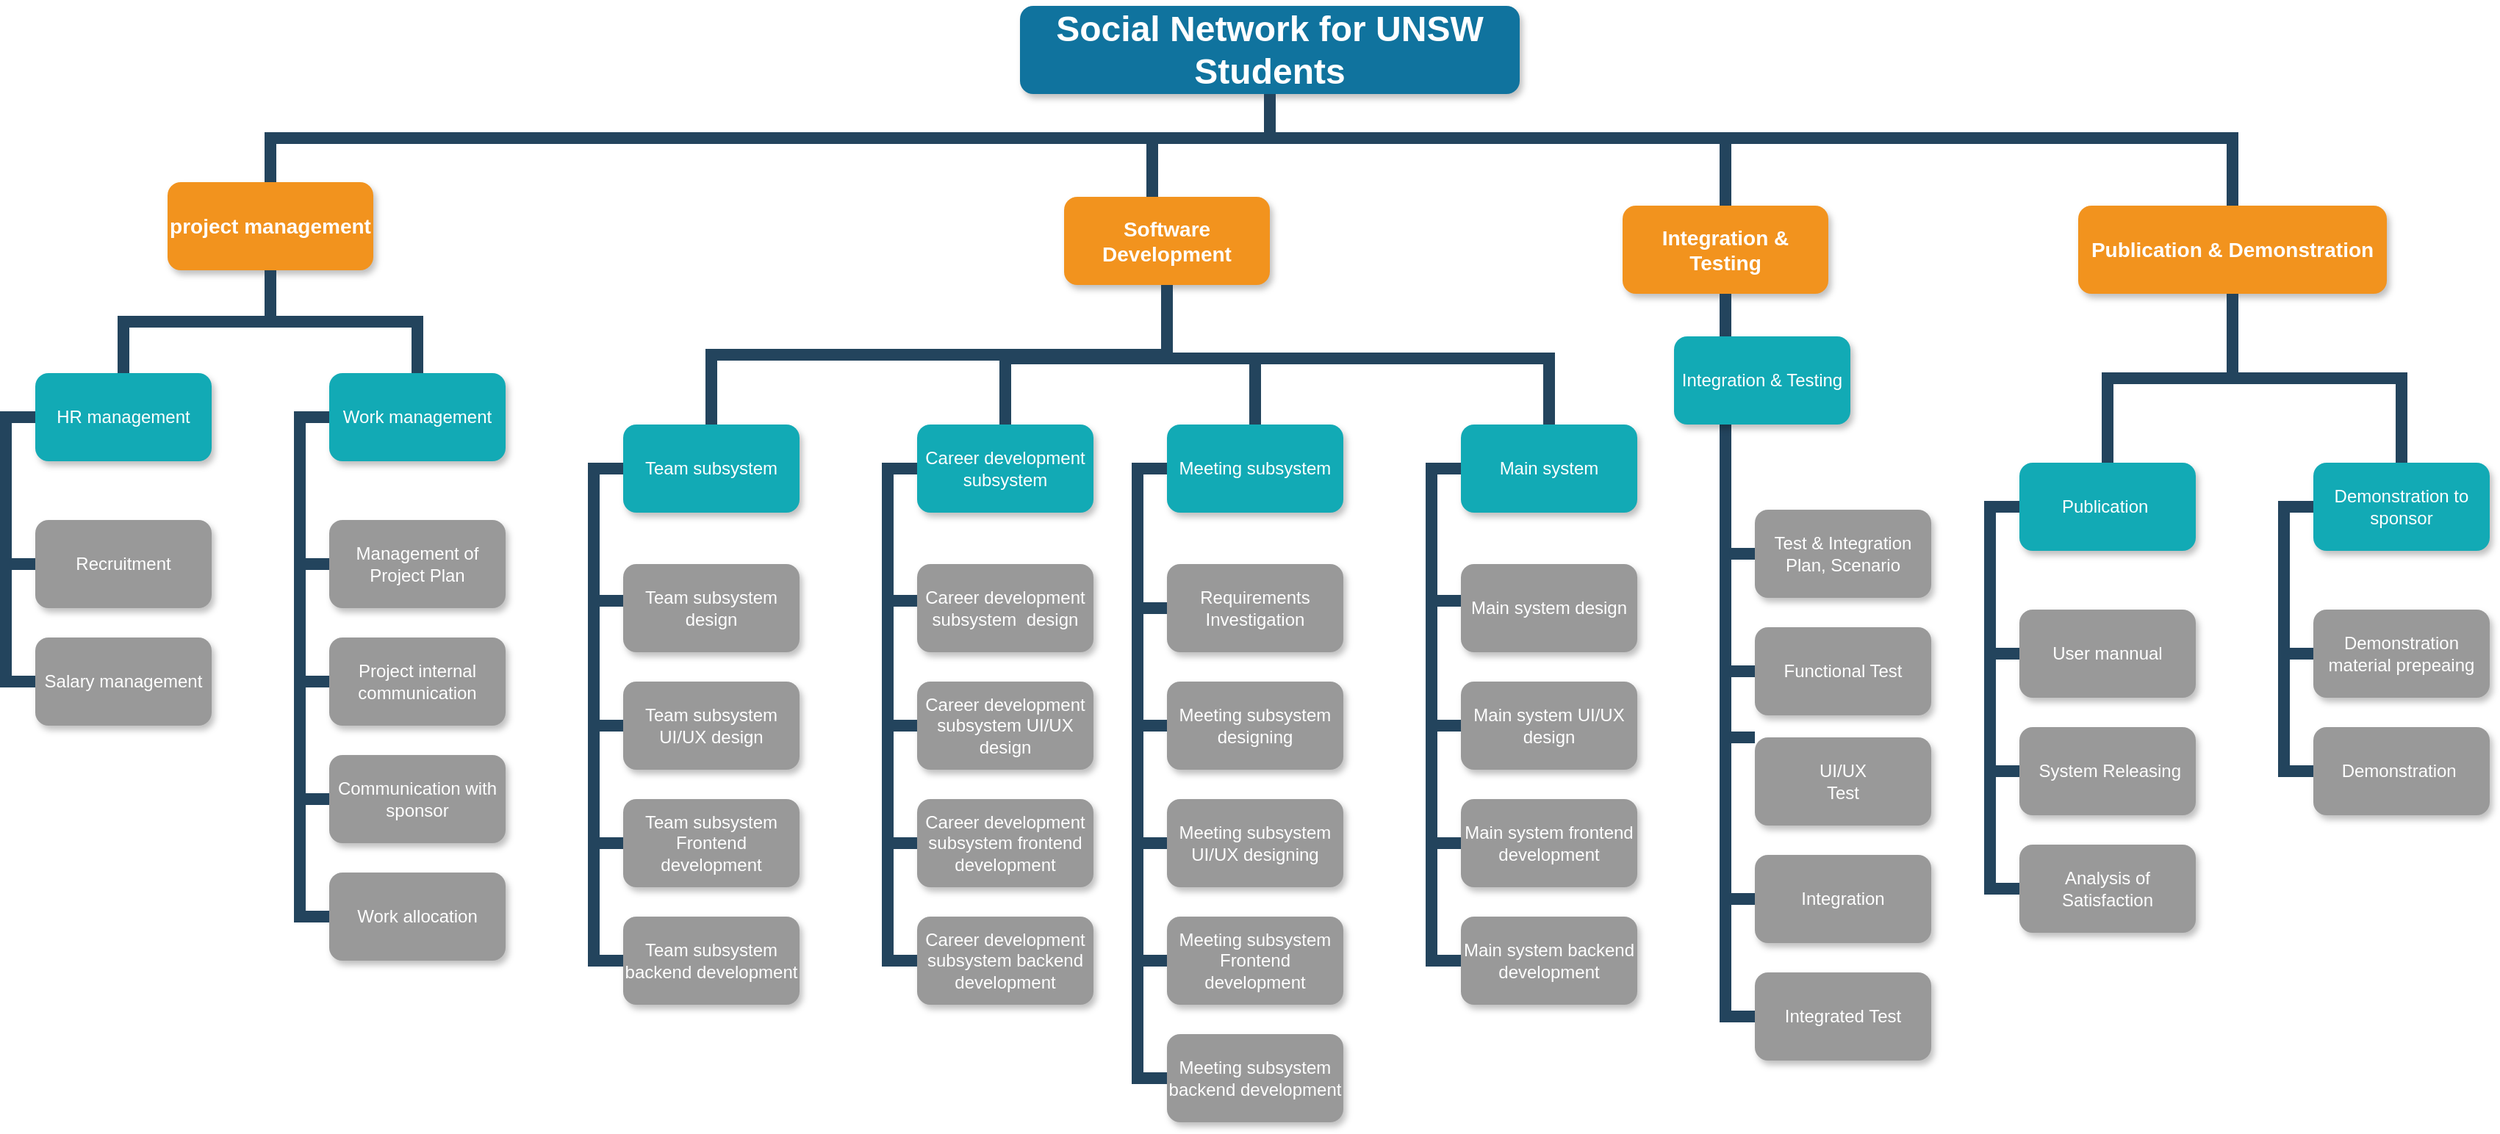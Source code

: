 <mxfile version="20.0.1" type="github">
  <diagram name="Page-1" id="64c3da0e-402f-94eb-ee01-a36477274f13">
    <mxGraphModel dx="1038" dy="547" grid="0" gridSize="10" guides="1" tooltips="1" connect="1" arrows="1" fold="1" page="0" pageScale="1" pageWidth="1169" pageHeight="826" background="none" math="0" shadow="0">
      <root>
        <mxCell id="0" />
        <mxCell id="1" parent="0" />
        <mxCell id="2" value="Social Network for UNSW Students" style="whiteSpace=wrap;rounded=1;shadow=1;fillColor=#10739E;strokeColor=none;fontColor=#FFFFFF;fontStyle=1;fontSize=24" parent="1" vertex="1">
          <mxGeometry x="740" y="50" width="340" height="60" as="geometry" />
        </mxCell>
        <mxCell id="3" value="project management" style="whiteSpace=wrap;rounded=1;fillColor=#F2931E;strokeColor=none;shadow=1;fontColor=#FFFFFF;fontStyle=1;fontSize=14" parent="1" vertex="1">
          <mxGeometry x="160" y="170.0" width="140" height="60" as="geometry" />
        </mxCell>
        <mxCell id="4" value="Software Development" style="whiteSpace=wrap;rounded=1;fillColor=#F2931E;strokeColor=none;shadow=1;fontColor=#FFFFFF;fontStyle=1;fontSize=14" parent="1" vertex="1">
          <mxGeometry x="770" y="180.0" width="140" height="60" as="geometry" />
        </mxCell>
        <mxCell id="5" value="Publication &amp; Demonstration" style="whiteSpace=wrap;rounded=1;fillColor=#F2931E;strokeColor=none;shadow=1;fontColor=#FFFFFF;fontStyle=1;fontSize=14" parent="1" vertex="1">
          <mxGeometry x="1460" y="186" width="210" height="60" as="geometry" />
        </mxCell>
        <mxCell id="8" value="Integration &amp; Testing" style="whiteSpace=wrap;rounded=1;fillColor=#F2931E;strokeColor=none;shadow=1;fontColor=#FFFFFF;fontStyle=1;fontSize=14" parent="1" vertex="1">
          <mxGeometry x="1150" y="186.0" width="140" height="60" as="geometry" />
        </mxCell>
        <mxCell id="10" value="HR management" style="whiteSpace=wrap;rounded=1;fillColor=#12AAB5;strokeColor=none;shadow=1;fontColor=#FFFFFF;" parent="1" vertex="1">
          <mxGeometry x="70" y="300.0" width="120" height="60" as="geometry" />
        </mxCell>
        <mxCell id="12" value="Work management" style="whiteSpace=wrap;rounded=1;fillColor=#12AAB5;strokeColor=none;shadow=1;fontColor=#FFFFFF;" parent="1" vertex="1">
          <mxGeometry x="270" y="300.0" width="120" height="60" as="geometry" />
        </mxCell>
        <mxCell id="23" value="Recruitment" style="whiteSpace=wrap;rounded=1;fillColor=#999999;strokeColor=none;shadow=1;fontColor=#FFFFFF;fontStyle=0" parent="1" vertex="1">
          <mxGeometry x="70.0" y="400.0" width="120" height="60" as="geometry" />
        </mxCell>
        <mxCell id="24" value="Salary management" style="whiteSpace=wrap;rounded=1;fillColor=#999999;strokeColor=none;shadow=1;fontColor=#FFFFFF;fontStyle=0" parent="1" vertex="1">
          <mxGeometry x="70.0" y="480.0" width="120" height="60" as="geometry" />
        </mxCell>
        <mxCell id="38" value="Management of&#xa;Project Plan" style="whiteSpace=wrap;rounded=1;fillColor=#999999;strokeColor=none;shadow=1;fontColor=#FFFFFF;fontStyle=0" parent="1" vertex="1">
          <mxGeometry x="270.0" y="400.0" width="120" height="60" as="geometry" />
        </mxCell>
        <mxCell id="39" value="Project internal&#xa;communication" style="whiteSpace=wrap;rounded=1;fillColor=#999999;strokeColor=none;shadow=1;fontColor=#FFFFFF;fontStyle=0" parent="1" vertex="1">
          <mxGeometry x="270.0" y="480.0" width="120" height="60" as="geometry" />
        </mxCell>
        <mxCell id="40" value="Communication with sponsor" style="whiteSpace=wrap;rounded=1;fillColor=#999999;strokeColor=none;shadow=1;fontColor=#FFFFFF;fontStyle=0" parent="1" vertex="1">
          <mxGeometry x="270.0" y="560.0" width="120" height="60" as="geometry" />
        </mxCell>
        <mxCell id="41" value="Work allocation" style="whiteSpace=wrap;rounded=1;fillColor=#999999;strokeColor=none;shadow=1;fontColor=#FFFFFF;fontStyle=0" parent="1" vertex="1">
          <mxGeometry x="270.0" y="640.0" width="120" height="60" as="geometry" />
        </mxCell>
        <mxCell id="43" value="Team subsystem" style="whiteSpace=wrap;rounded=1;fillColor=#12AAB5;strokeColor=none;shadow=1;fontColor=#FFFFFF;" parent="1" vertex="1">
          <mxGeometry x="470.0" y="335.0" width="120" height="60" as="geometry" />
        </mxCell>
        <mxCell id="44" value="Career development subsystem" style="whiteSpace=wrap;rounded=1;fillColor=#12AAB5;strokeColor=none;shadow=1;fontColor=#FFFFFF;" parent="1" vertex="1">
          <mxGeometry x="670.0" y="335.0" width="120" height="60" as="geometry" />
        </mxCell>
        <mxCell id="46" value="Team subsystem design" style="whiteSpace=wrap;rounded=1;fillColor=#999999;strokeColor=none;shadow=1;fontColor=#FFFFFF;fontStyle=0" parent="1" vertex="1">
          <mxGeometry x="470.0" y="430.0" width="120" height="60" as="geometry" />
        </mxCell>
        <mxCell id="47" value="Team subsystem UI/UX design" style="whiteSpace=wrap;rounded=1;fillColor=#999999;strokeColor=none;shadow=1;fontColor=#FFFFFF;fontStyle=0" parent="1" vertex="1">
          <mxGeometry x="470.0" y="510.0" width="120" height="60" as="geometry" />
        </mxCell>
        <mxCell id="48" value="Team subsystem Frontend development" style="whiteSpace=wrap;rounded=1;fillColor=#999999;strokeColor=none;shadow=1;fontColor=#FFFFFF;fontStyle=0" parent="1" vertex="1">
          <mxGeometry x="470" y="590.0" width="120" height="60" as="geometry" />
        </mxCell>
        <mxCell id="49" value="Team subsystem backend development" style="whiteSpace=wrap;rounded=1;fillColor=#999999;strokeColor=none;shadow=1;fontColor=#FFFFFF;fontStyle=0" parent="1" vertex="1">
          <mxGeometry x="470.0" y="670.0" width="120" height="60" as="geometry" />
        </mxCell>
        <mxCell id="51" value="Career development subsystem  design" style="whiteSpace=wrap;rounded=1;fillColor=#999999;strokeColor=none;shadow=1;fontColor=#FFFFFF;fontStyle=0" parent="1" vertex="1">
          <mxGeometry x="670.0" y="430.0" width="120" height="60" as="geometry" />
        </mxCell>
        <mxCell id="52" value="Career development subsystem UI/UX design" style="whiteSpace=wrap;rounded=1;fillColor=#999999;strokeColor=none;shadow=1;fontColor=#FFFFFF;fontStyle=0" parent="1" vertex="1">
          <mxGeometry x="670.0" y="510.0" width="120" height="60" as="geometry" />
        </mxCell>
        <mxCell id="53" value="Career development subsystem frontend development" style="whiteSpace=wrap;rounded=1;fillColor=#999999;strokeColor=none;shadow=1;fontColor=#FFFFFF;fontStyle=0" parent="1" vertex="1">
          <mxGeometry x="670.0" y="590.0" width="120" height="60" as="geometry" />
        </mxCell>
        <mxCell id="54" value="Career development subsystem backend development" style="whiteSpace=wrap;rounded=1;fillColor=#999999;strokeColor=none;shadow=1;fontColor=#FFFFFF;fontStyle=0" parent="1" vertex="1">
          <mxGeometry x="670.0" y="670.0" width="120" height="60" as="geometry" />
        </mxCell>
        <mxCell id="103" value="" style="edgeStyle=elbowEdgeStyle;elbow=vertical;rounded=0;fontColor=#000000;endArrow=none;endFill=0;strokeWidth=8;strokeColor=#23445D;" parent="1" source="3" target="10" edge="1">
          <mxGeometry width="100" height="100" relative="1" as="geometry">
            <mxPoint x="20" y="290" as="sourcePoint" />
            <mxPoint x="120" y="190" as="targetPoint" />
          </mxGeometry>
        </mxCell>
        <mxCell id="104" value="" style="edgeStyle=elbowEdgeStyle;elbow=vertical;rounded=0;fontColor=#000000;endArrow=none;endFill=0;strokeWidth=8;strokeColor=#23445D;" parent="1" source="3" target="12" edge="1">
          <mxGeometry width="100" height="100" relative="1" as="geometry">
            <mxPoint x="360" y="290" as="sourcePoint" />
            <mxPoint x="460" y="190" as="targetPoint" />
          </mxGeometry>
        </mxCell>
        <mxCell id="105" value="" style="edgeStyle=elbowEdgeStyle;elbow=horizontal;rounded=0;fontColor=#000000;endArrow=none;endFill=0;strokeWidth=8;strokeColor=#23445D;" parent="1" source="10" target="23" edge="1">
          <mxGeometry width="100" height="100" relative="1" as="geometry">
            <mxPoint x="10" y="480" as="sourcePoint" />
            <mxPoint x="110" y="380" as="targetPoint" />
            <Array as="points">
              <mxPoint x="50" y="380" />
            </Array>
          </mxGeometry>
        </mxCell>
        <mxCell id="106" value="" style="edgeStyle=elbowEdgeStyle;elbow=horizontal;rounded=0;fontColor=#000000;endArrow=none;endFill=0;strokeWidth=8;strokeColor=#23445D;" parent="1" source="10" target="24" edge="1">
          <mxGeometry width="100" height="100" relative="1" as="geometry">
            <mxPoint x="80" y="340" as="sourcePoint" />
            <mxPoint x="80" y="440" as="targetPoint" />
            <Array as="points">
              <mxPoint x="50" y="400" />
            </Array>
          </mxGeometry>
        </mxCell>
        <mxCell id="111" value="" style="edgeStyle=elbowEdgeStyle;elbow=horizontal;rounded=0;fontColor=#000000;endArrow=none;endFill=0;strokeWidth=8;strokeColor=#23445D;" parent="1" target="38" edge="1">
          <mxGeometry width="100" height="100" relative="1" as="geometry">
            <mxPoint x="260" y="330.0" as="sourcePoint" />
            <mxPoint x="260" y="430.0" as="targetPoint" />
            <Array as="points">
              <mxPoint x="250" y="380" />
            </Array>
          </mxGeometry>
        </mxCell>
        <mxCell id="112" value="" style="edgeStyle=elbowEdgeStyle;elbow=horizontal;rounded=0;fontColor=#000000;endArrow=none;endFill=0;strokeWidth=8;strokeColor=#23445D;" parent="1" source="12" target="39" edge="1">
          <mxGeometry width="100" height="100" relative="1" as="geometry">
            <mxPoint x="260" y="330.0" as="sourcePoint" />
            <mxPoint x="260" y="510.0" as="targetPoint" />
            <Array as="points">
              <mxPoint x="250" y="420" />
            </Array>
          </mxGeometry>
        </mxCell>
        <mxCell id="114" value="" style="edgeStyle=elbowEdgeStyle;elbow=horizontal;rounded=0;fontColor=#000000;endArrow=none;endFill=0;strokeWidth=8;strokeColor=#23445D;" parent="1" source="12" target="41" edge="1">
          <mxGeometry width="100" height="100" relative="1" as="geometry">
            <mxPoint x="260" y="330.0" as="sourcePoint" />
            <mxPoint x="260.0" y="670.0" as="targetPoint" />
            <Array as="points">
              <mxPoint x="250" y="500" />
            </Array>
          </mxGeometry>
        </mxCell>
        <mxCell id="115" value="" style="edgeStyle=elbowEdgeStyle;elbow=horizontal;rounded=0;fontColor=#000000;endArrow=none;endFill=0;strokeWidth=8;strokeColor=#23445D;" parent="1" source="12" target="40" edge="1">
          <mxGeometry width="100" height="100" relative="1" as="geometry">
            <mxPoint x="260" y="330.0" as="sourcePoint" />
            <mxPoint x="260" y="590.0" as="targetPoint" />
            <Array as="points">
              <mxPoint x="250" y="460" />
            </Array>
          </mxGeometry>
        </mxCell>
        <mxCell id="116" value="" style="edgeStyle=elbowEdgeStyle;elbow=vertical;rounded=0;fontColor=#000000;endArrow=none;endFill=0;strokeWidth=8;strokeColor=#23445D;" parent="1" source="4" target="43" edge="1">
          <mxGeometry width="100" height="100" relative="1" as="geometry">
            <mxPoint x="270" y="275.0" as="sourcePoint" />
            <mxPoint x="170" y="345" as="targetPoint" />
          </mxGeometry>
        </mxCell>
        <mxCell id="117" value="" style="edgeStyle=elbowEdgeStyle;elbow=vertical;rounded=0;fontColor=#000000;endArrow=none;endFill=0;strokeWidth=8;strokeColor=#23445D;" parent="1" source="4" target="44" edge="1">
          <mxGeometry width="100" height="100" relative="1" as="geometry">
            <mxPoint x="270" y="275.0" as="sourcePoint" />
            <mxPoint x="370" y="345" as="targetPoint" />
          </mxGeometry>
        </mxCell>
        <mxCell id="119" value="" style="edgeStyle=elbowEdgeStyle;elbow=horizontal;rounded=0;fontColor=#000000;endArrow=none;endFill=0;strokeWidth=8;strokeColor=#23445D;" parent="1" source="43" target="46" edge="1">
          <mxGeometry width="100" height="100" relative="1" as="geometry">
            <mxPoint x="460" y="365" as="sourcePoint" />
            <mxPoint x="460.0" y="545" as="targetPoint" />
            <Array as="points">
              <mxPoint x="450" y="455" />
            </Array>
          </mxGeometry>
        </mxCell>
        <mxCell id="120" value="" style="edgeStyle=elbowEdgeStyle;elbow=horizontal;rounded=0;fontColor=#000000;endArrow=none;endFill=0;strokeWidth=8;strokeColor=#23445D;" parent="1" source="43" target="49" edge="1">
          <mxGeometry width="100" height="100" relative="1" as="geometry">
            <mxPoint x="460" y="365" as="sourcePoint" />
            <mxPoint x="460" y="785" as="targetPoint" />
            <Array as="points">
              <mxPoint x="450" y="585" />
            </Array>
          </mxGeometry>
        </mxCell>
        <mxCell id="121" value="" style="edgeStyle=elbowEdgeStyle;elbow=horizontal;rounded=0;fontColor=#000000;endArrow=none;endFill=0;strokeWidth=8;strokeColor=#23445D;" parent="1" source="43" target="48" edge="1">
          <mxGeometry width="100" height="100" relative="1" as="geometry">
            <mxPoint x="460" y="365" as="sourcePoint" />
            <mxPoint x="460" y="705" as="targetPoint" />
            <Array as="points">
              <mxPoint x="450" y="535" />
            </Array>
          </mxGeometry>
        </mxCell>
        <mxCell id="122" value="" style="edgeStyle=elbowEdgeStyle;elbow=horizontal;rounded=0;fontColor=#000000;endArrow=none;endFill=0;strokeWidth=8;strokeColor=#23445D;" parent="1" source="43" target="47" edge="1">
          <mxGeometry width="100" height="100" relative="1" as="geometry">
            <mxPoint x="460" y="365" as="sourcePoint" />
            <mxPoint x="460.0" y="625" as="targetPoint" />
            <Array as="points">
              <mxPoint x="450" y="505" />
            </Array>
          </mxGeometry>
        </mxCell>
        <mxCell id="124" value="" style="edgeStyle=elbowEdgeStyle;elbow=horizontal;rounded=0;fontColor=#000000;endArrow=none;endFill=0;strokeWidth=8;strokeColor=#23445D;" parent="1" source="44" target="51" edge="1">
          <mxGeometry width="100" height="100" relative="1" as="geometry">
            <mxPoint x="650" y="365" as="sourcePoint" />
            <mxPoint x="650.0" y="545" as="targetPoint" />
            <Array as="points">
              <mxPoint x="650" y="455" />
            </Array>
          </mxGeometry>
        </mxCell>
        <mxCell id="125" value="" style="edgeStyle=elbowEdgeStyle;elbow=horizontal;rounded=0;fontColor=#000000;endArrow=none;endFill=0;strokeWidth=8;strokeColor=#23445D;" parent="1" source="44" target="54" edge="1">
          <mxGeometry width="100" height="100" relative="1" as="geometry">
            <mxPoint x="650" y="365" as="sourcePoint" />
            <mxPoint x="650" y="785" as="targetPoint" />
            <Array as="points">
              <mxPoint x="650" y="575" />
            </Array>
          </mxGeometry>
        </mxCell>
        <mxCell id="126" value="" style="edgeStyle=elbowEdgeStyle;elbow=horizontal;rounded=0;fontColor=#000000;endArrow=none;endFill=0;strokeWidth=8;strokeColor=#23445D;" parent="1" source="44" target="53" edge="1">
          <mxGeometry width="100" height="100" relative="1" as="geometry">
            <mxPoint x="650" y="365" as="sourcePoint" />
            <mxPoint x="650" y="705" as="targetPoint" />
            <Array as="points">
              <mxPoint x="650" y="535" />
            </Array>
          </mxGeometry>
        </mxCell>
        <mxCell id="127" value="" style="edgeStyle=elbowEdgeStyle;elbow=horizontal;rounded=0;fontColor=#000000;endArrow=none;endFill=0;strokeWidth=8;strokeColor=#23445D;" parent="1" source="44" target="52" edge="1">
          <mxGeometry width="100" height="100" relative="1" as="geometry">
            <mxPoint x="650" y="365" as="sourcePoint" />
            <mxPoint x="650.0" y="625" as="targetPoint" />
            <Array as="points">
              <mxPoint x="650" y="505" />
            </Array>
          </mxGeometry>
        </mxCell>
        <mxCell id="133" value="Meeting subsystem" style="whiteSpace=wrap;rounded=1;fillColor=#12AAB5;strokeColor=none;shadow=1;fontColor=#FFFFFF;" parent="1" vertex="1">
          <mxGeometry x="840.0" y="335.0" width="120" height="60" as="geometry" />
        </mxCell>
        <mxCell id="134" value="Main system" style="whiteSpace=wrap;rounded=1;fillColor=#12AAB5;strokeColor=none;shadow=1;fontColor=#FFFFFF;" parent="1" vertex="1">
          <mxGeometry x="1040.0" y="335.0" width="120" height="60" as="geometry" />
        </mxCell>
        <mxCell id="135" value="Requirements Investigation" style="whiteSpace=wrap;rounded=1;fillColor=#999999;strokeColor=none;shadow=1;fontColor=#FFFFFF;fontStyle=0" parent="1" vertex="1">
          <mxGeometry x="840.0" y="430.0" width="120" height="60" as="geometry" />
        </mxCell>
        <mxCell id="136" value="Meeting subsystem designing" style="whiteSpace=wrap;rounded=1;fillColor=#999999;strokeColor=none;shadow=1;fontColor=#FFFFFF;fontStyle=0" parent="1" vertex="1">
          <mxGeometry x="840.0" y="510.0" width="120" height="60" as="geometry" />
        </mxCell>
        <mxCell id="137" value="Meeting subsystem UI/UX designing" style="whiteSpace=wrap;rounded=1;fillColor=#999999;strokeColor=none;shadow=1;fontColor=#FFFFFF;fontStyle=0" parent="1" vertex="1">
          <mxGeometry x="840.0" y="590.0" width="120" height="60" as="geometry" />
        </mxCell>
        <mxCell id="138" value="Meeting subsystem Frontend development" style="whiteSpace=wrap;rounded=1;fillColor=#999999;strokeColor=none;shadow=1;fontColor=#FFFFFF;fontStyle=0" parent="1" vertex="1">
          <mxGeometry x="840" y="670.0" width="120" height="60" as="geometry" />
        </mxCell>
        <mxCell id="139" value="Meeting subsystem&#xa;backend development" style="whiteSpace=wrap;rounded=1;fillColor=#999999;strokeColor=none;shadow=1;fontColor=#FFFFFF;fontStyle=0" parent="1" vertex="1">
          <mxGeometry x="840.0" y="750.0" width="120" height="60" as="geometry" />
        </mxCell>
        <mxCell id="141" value="Main system design" style="whiteSpace=wrap;rounded=1;fillColor=#999999;strokeColor=none;shadow=1;fontColor=#FFFFFF;fontStyle=0" parent="1" vertex="1">
          <mxGeometry x="1040.0" y="430.0" width="120" height="60" as="geometry" />
        </mxCell>
        <mxCell id="142" value="Main system UI/UX design" style="whiteSpace=wrap;rounded=1;fillColor=#999999;strokeColor=none;shadow=1;fontColor=#FFFFFF;fontStyle=0" parent="1" vertex="1">
          <mxGeometry x="1040.0" y="510.0" width="120" height="60" as="geometry" />
        </mxCell>
        <mxCell id="143" value="Main system frontend development" style="whiteSpace=wrap;rounded=1;fillColor=#999999;strokeColor=none;shadow=1;fontColor=#FFFFFF;fontStyle=0" parent="1" vertex="1">
          <mxGeometry x="1040.0" y="590.0" width="120" height="60" as="geometry" />
        </mxCell>
        <mxCell id="144" value="Main system backend development" style="whiteSpace=wrap;rounded=1;fillColor=#999999;strokeColor=none;shadow=1;fontColor=#FFFFFF;fontStyle=0" parent="1" vertex="1">
          <mxGeometry x="1040.0" y="670.0" width="120" height="60" as="geometry" />
        </mxCell>
        <mxCell id="145" value="" style="edgeStyle=elbowEdgeStyle;elbow=horizontal;rounded=0;fontColor=#000000;endArrow=none;endFill=0;strokeWidth=8;strokeColor=#23445D;" parent="1" source="133" target="135" edge="1">
          <mxGeometry width="100" height="100" relative="1" as="geometry">
            <mxPoint x="820" y="365.0" as="sourcePoint" />
            <mxPoint x="830.0" y="465" as="targetPoint" />
            <Array as="points">
              <mxPoint x="820" y="415" />
            </Array>
          </mxGeometry>
        </mxCell>
        <mxCell id="146" value="" style="edgeStyle=elbowEdgeStyle;elbow=horizontal;rounded=0;fontColor=#000000;endArrow=none;endFill=0;strokeWidth=8;strokeColor=#23445D;" parent="1" source="133" target="136" edge="1">
          <mxGeometry width="100" height="100" relative="1" as="geometry">
            <mxPoint x="830" y="365" as="sourcePoint" />
            <mxPoint x="830.0" y="545" as="targetPoint" />
            <Array as="points">
              <mxPoint x="820" y="455" />
            </Array>
          </mxGeometry>
        </mxCell>
        <mxCell id="147" value="" style="edgeStyle=elbowEdgeStyle;elbow=horizontal;rounded=0;fontColor=#000000;endArrow=none;endFill=0;strokeWidth=8;strokeColor=#23445D;" parent="1" source="133" target="139" edge="1">
          <mxGeometry width="100" height="100" relative="1" as="geometry">
            <mxPoint x="830" y="365" as="sourcePoint" />
            <mxPoint x="830" y="785" as="targetPoint" />
            <Array as="points">
              <mxPoint x="820" y="585" />
            </Array>
          </mxGeometry>
        </mxCell>
        <mxCell id="148" value="" style="edgeStyle=elbowEdgeStyle;elbow=horizontal;rounded=0;fontColor=#000000;endArrow=none;endFill=0;strokeWidth=8;strokeColor=#23445D;" parent="1" source="133" target="138" edge="1">
          <mxGeometry width="100" height="100" relative="1" as="geometry">
            <mxPoint x="830" y="365" as="sourcePoint" />
            <mxPoint x="830" y="705" as="targetPoint" />
            <Array as="points">
              <mxPoint x="820" y="535" />
            </Array>
          </mxGeometry>
        </mxCell>
        <mxCell id="149" value="" style="edgeStyle=elbowEdgeStyle;elbow=horizontal;rounded=0;fontColor=#000000;endArrow=none;endFill=0;strokeWidth=8;strokeColor=#23445D;" parent="1" source="133" target="137" edge="1">
          <mxGeometry width="100" height="100" relative="1" as="geometry">
            <mxPoint x="830" y="365" as="sourcePoint" />
            <mxPoint x="830.0" y="625" as="targetPoint" />
            <Array as="points">
              <mxPoint x="820" y="505" />
            </Array>
          </mxGeometry>
        </mxCell>
        <mxCell id="151" value="" style="edgeStyle=elbowEdgeStyle;elbow=horizontal;rounded=0;fontColor=#000000;endArrow=none;endFill=0;strokeWidth=8;strokeColor=#23445D;" parent="1" source="134" target="141" edge="1">
          <mxGeometry width="100" height="100" relative="1" as="geometry">
            <mxPoint x="1020" y="365" as="sourcePoint" />
            <mxPoint x="1020.0" y="545" as="targetPoint" />
            <Array as="points">
              <mxPoint x="1020" y="455" />
            </Array>
          </mxGeometry>
        </mxCell>
        <mxCell id="152" value="" style="edgeStyle=elbowEdgeStyle;elbow=horizontal;rounded=0;fontColor=#000000;endArrow=none;endFill=0;strokeWidth=8;strokeColor=#23445D;" parent="1" source="134" target="144" edge="1">
          <mxGeometry width="100" height="100" relative="1" as="geometry">
            <mxPoint x="1020" y="365" as="sourcePoint" />
            <mxPoint x="1020" y="785" as="targetPoint" />
            <Array as="points">
              <mxPoint x="1020" y="575" />
            </Array>
          </mxGeometry>
        </mxCell>
        <mxCell id="153" value="" style="edgeStyle=elbowEdgeStyle;elbow=horizontal;rounded=0;fontColor=#000000;endArrow=none;endFill=0;strokeWidth=8;strokeColor=#23445D;" parent="1" source="134" target="143" edge="1">
          <mxGeometry width="100" height="100" relative="1" as="geometry">
            <mxPoint x="1020" y="365" as="sourcePoint" />
            <mxPoint x="1020" y="705" as="targetPoint" />
            <Array as="points">
              <mxPoint x="1020" y="535" />
            </Array>
          </mxGeometry>
        </mxCell>
        <mxCell id="154" value="" style="edgeStyle=elbowEdgeStyle;elbow=horizontal;rounded=0;fontColor=#000000;endArrow=none;endFill=0;strokeWidth=8;strokeColor=#23445D;" parent="1" source="134" target="142" edge="1">
          <mxGeometry width="100" height="100" relative="1" as="geometry">
            <mxPoint x="1020" y="365" as="sourcePoint" />
            <mxPoint x="1020.0" y="625" as="targetPoint" />
            <Array as="points">
              <mxPoint x="1020" y="505" />
            </Array>
          </mxGeometry>
        </mxCell>
        <mxCell id="179" value="Test &amp; Integration&#xa;Plan, Scenario" style="whiteSpace=wrap;rounded=1;fillColor=#999999;strokeColor=none;shadow=1;fontColor=#FFFFFF;fontStyle=0" parent="1" vertex="1">
          <mxGeometry x="1240.0" y="393.0" width="120" height="60" as="geometry" />
        </mxCell>
        <mxCell id="180" value="Functional Test" style="whiteSpace=wrap;rounded=1;fillColor=#999999;strokeColor=none;shadow=1;fontColor=#FFFFFF;fontStyle=0" parent="1" vertex="1">
          <mxGeometry x="1240" y="473.0" width="120" height="60" as="geometry" />
        </mxCell>
        <mxCell id="184" value="UI/UX&#xa;Test" style="whiteSpace=wrap;rounded=1;fillColor=#999999;strokeColor=none;shadow=1;fontColor=#FFFFFF;fontStyle=0" parent="1" vertex="1">
          <mxGeometry x="1240.0" y="548.0" width="120" height="60" as="geometry" />
        </mxCell>
        <mxCell id="185" value="Integration" style="whiteSpace=wrap;rounded=1;fillColor=#999999;strokeColor=none;shadow=1;fontColor=#FFFFFF;fontStyle=0" parent="1" vertex="1">
          <mxGeometry x="1240.0" y="628.0" width="120" height="60" as="geometry" />
        </mxCell>
        <mxCell id="186" value="Integrated Test" style="whiteSpace=wrap;rounded=1;fillColor=#999999;strokeColor=none;shadow=1;fontColor=#FFFFFF;fontStyle=0" parent="1" vertex="1">
          <mxGeometry x="1240.0" y="708.0" width="120" height="60" as="geometry" />
        </mxCell>
        <mxCell id="189" value="" style="edgeStyle=elbowEdgeStyle;elbow=horizontal;rounded=0;fontColor=#000000;endArrow=none;endFill=0;strokeWidth=8;strokeColor=#23445D;" parent="1" target="179" edge="1">
          <mxGeometry width="100" height="100" relative="1" as="geometry">
            <mxPoint x="1220" y="246" as="sourcePoint" />
            <mxPoint x="1050.0" y="446.0" as="targetPoint" />
            <Array as="points">
              <mxPoint x="1220" y="331" />
            </Array>
          </mxGeometry>
        </mxCell>
        <mxCell id="190" value="" style="edgeStyle=elbowEdgeStyle;elbow=horizontal;rounded=0;fontColor=#000000;endArrow=none;endFill=0;strokeWidth=8;strokeColor=#23445D;" parent="1" target="180" edge="1">
          <mxGeometry width="100" height="100" relative="1" as="geometry">
            <mxPoint x="1220" y="256" as="sourcePoint" />
            <mxPoint x="1050.0" y="526.0" as="targetPoint" />
            <Array as="points">
              <mxPoint x="1220" y="371" />
            </Array>
          </mxGeometry>
        </mxCell>
        <mxCell id="194" value="" style="edgeStyle=elbowEdgeStyle;elbow=horizontal;rounded=0;fontColor=#000000;endArrow=none;endFill=0;strokeWidth=8;strokeColor=#23445D;" parent="1" target="184" edge="1">
          <mxGeometry width="100" height="100" relative="1" as="geometry">
            <mxPoint x="1220" y="448" as="sourcePoint" />
            <mxPoint x="1220.0" y="598.0" as="targetPoint" />
            <Array as="points">
              <mxPoint x="1220" y="548.0" />
            </Array>
          </mxGeometry>
        </mxCell>
        <mxCell id="195" value="" style="edgeStyle=elbowEdgeStyle;elbow=horizontal;rounded=0;fontColor=#000000;endArrow=none;endFill=0;strokeWidth=8;strokeColor=#23445D;" parent="1" target="185" edge="1">
          <mxGeometry width="100" height="100" relative="1" as="geometry">
            <mxPoint x="1220" y="438" as="sourcePoint" />
            <mxPoint x="1220.0" y="678.0" as="targetPoint" />
            <Array as="points">
              <mxPoint x="1220" y="588.0" />
            </Array>
          </mxGeometry>
        </mxCell>
        <mxCell id="198" value="" style="edgeStyle=elbowEdgeStyle;elbow=horizontal;rounded=0;fontColor=#000000;endArrow=none;endFill=0;strokeWidth=8;strokeColor=#23445D;" parent="1" target="186" edge="1">
          <mxGeometry width="100" height="100" relative="1" as="geometry">
            <mxPoint x="1220" y="448" as="sourcePoint" />
            <mxPoint x="1220.0" y="758.0" as="targetPoint" />
            <Array as="points">
              <mxPoint x="1220" y="638.0" />
            </Array>
          </mxGeometry>
        </mxCell>
        <mxCell id="199" value="Publication " style="whiteSpace=wrap;rounded=1;fillColor=#12AAB5;strokeColor=none;shadow=1;fontColor=#FFFFFF;" parent="1" vertex="1">
          <mxGeometry x="1420.0" y="361.0" width="120" height="60" as="geometry" />
        </mxCell>
        <mxCell id="200" value="Demonstration to sponsor" style="whiteSpace=wrap;rounded=1;fillColor=#12AAB5;strokeColor=none;shadow=1;fontColor=#FFFFFF;" parent="1" vertex="1">
          <mxGeometry x="1620" y="361.0" width="120" height="60" as="geometry" />
        </mxCell>
        <mxCell id="201" value="User mannual" style="whiteSpace=wrap;rounded=1;fillColor=#999999;strokeColor=none;shadow=1;fontColor=#FFFFFF;fontStyle=0" parent="1" vertex="1">
          <mxGeometry x="1420.0" y="461.0" width="120" height="60" as="geometry" />
        </mxCell>
        <mxCell id="202" value=" System Releasing" style="whiteSpace=wrap;rounded=1;fillColor=#999999;strokeColor=none;shadow=1;fontColor=#FFFFFF;fontStyle=0" parent="1" vertex="1">
          <mxGeometry x="1420" y="541.0" width="120" height="60" as="geometry" />
        </mxCell>
        <mxCell id="203" value="Analysis of&#xa;Satisfaction" style="whiteSpace=wrap;rounded=1;fillColor=#999999;strokeColor=none;shadow=1;fontColor=#FFFFFF;fontStyle=0" parent="1" vertex="1">
          <mxGeometry x="1420.0" y="621.0" width="120" height="60" as="geometry" />
        </mxCell>
        <mxCell id="206" value="Demonstration material prepeaing" style="whiteSpace=wrap;rounded=1;fillColor=#999999;strokeColor=none;shadow=1;fontColor=#FFFFFF;fontStyle=0" parent="1" vertex="1">
          <mxGeometry x="1620.0" y="461.0" width="120" height="60" as="geometry" />
        </mxCell>
        <mxCell id="207" value="Demonstration " style="whiteSpace=wrap;rounded=1;fillColor=#999999;strokeColor=none;shadow=1;fontColor=#FFFFFF;fontStyle=0" parent="1" vertex="1">
          <mxGeometry x="1620.0" y="541.0" width="120" height="60" as="geometry" />
        </mxCell>
        <mxCell id="211" value="" style="edgeStyle=elbowEdgeStyle;elbow=horizontal;rounded=0;fontColor=#000000;endArrow=none;endFill=0;strokeWidth=8;strokeColor=#23445D;" parent="1" source="199" target="201" edge="1">
          <mxGeometry width="100" height="100" relative="1" as="geometry">
            <mxPoint x="1400" y="391.0" as="sourcePoint" />
            <mxPoint x="1410.0" y="491.0" as="targetPoint" />
            <Array as="points">
              <mxPoint x="1400" y="441.0" />
            </Array>
          </mxGeometry>
        </mxCell>
        <mxCell id="212" value="" style="edgeStyle=elbowEdgeStyle;elbow=horizontal;rounded=0;fontColor=#000000;endArrow=none;endFill=0;strokeWidth=8;strokeColor=#23445D;" parent="1" source="199" target="202" edge="1">
          <mxGeometry width="100" height="100" relative="1" as="geometry">
            <mxPoint x="1410" y="391.0" as="sourcePoint" />
            <mxPoint x="1410.0" y="571.0" as="targetPoint" />
            <Array as="points">
              <mxPoint x="1400" y="481.0" />
            </Array>
          </mxGeometry>
        </mxCell>
        <mxCell id="215" value="" style="edgeStyle=elbowEdgeStyle;elbow=horizontal;rounded=0;fontColor=#000000;endArrow=none;endFill=0;strokeWidth=8;strokeColor=#23445D;" parent="1" source="199" target="203" edge="1">
          <mxGeometry width="100" height="100" relative="1" as="geometry">
            <mxPoint x="1410" y="391.0" as="sourcePoint" />
            <mxPoint x="1410.0" y="651.0" as="targetPoint" />
            <Array as="points">
              <mxPoint x="1400" y="531.0" />
            </Array>
          </mxGeometry>
        </mxCell>
        <mxCell id="216" value="" style="edgeStyle=elbowEdgeStyle;elbow=horizontal;rounded=0;fontColor=#000000;endArrow=none;endFill=0;strokeWidth=8;strokeColor=#23445D;" parent="1" source="200" target="206" edge="1">
          <mxGeometry width="100" height="100" relative="1" as="geometry">
            <mxPoint x="1590" y="391.0" as="sourcePoint" />
            <mxPoint x="1600.0" y="491.0" as="targetPoint" />
            <Array as="points">
              <mxPoint x="1600" y="441.0" />
            </Array>
          </mxGeometry>
        </mxCell>
        <mxCell id="217" value="" style="edgeStyle=elbowEdgeStyle;elbow=horizontal;rounded=0;fontColor=#000000;endArrow=none;endFill=0;strokeWidth=8;strokeColor=#23445D;" parent="1" source="200" target="207" edge="1">
          <mxGeometry width="100" height="100" relative="1" as="geometry">
            <mxPoint x="1600" y="391.0" as="sourcePoint" />
            <mxPoint x="1600" y="571.0" as="targetPoint" />
            <Array as="points">
              <mxPoint x="1600" y="481.0" />
            </Array>
          </mxGeometry>
        </mxCell>
        <mxCell id="221" value="" style="edgeStyle=elbowEdgeStyle;elbow=vertical;rounded=0;fontColor=#000000;endArrow=none;endFill=0;strokeWidth=8;strokeColor=#23445D;" parent="1" target="133" edge="1">
          <mxGeometry width="100" height="100" relative="1" as="geometry">
            <mxPoint x="730" y="300" as="sourcePoint" />
            <mxPoint x="910" y="205" as="targetPoint" />
            <Array as="points">
              <mxPoint x="900" y="290" />
            </Array>
          </mxGeometry>
        </mxCell>
        <mxCell id="222" value="" style="edgeStyle=elbowEdgeStyle;elbow=vertical;rounded=0;fontColor=#000000;endArrow=none;endFill=0;strokeWidth=8;strokeColor=#23445D;" parent="1" target="134" edge="1">
          <mxGeometry width="100" height="100" relative="1" as="geometry">
            <mxPoint x="900" y="300" as="sourcePoint" />
            <mxPoint x="1160" y="215" as="targetPoint" />
            <Array as="points">
              <mxPoint x="990" y="290" />
              <mxPoint x="990" y="300" />
            </Array>
          </mxGeometry>
        </mxCell>
        <mxCell id="227" value="" style="edgeStyle=elbowEdgeStyle;elbow=vertical;rounded=0;fontColor=#000000;endArrow=none;endFill=0;strokeWidth=8;strokeColor=#23445D;" parent="1" source="5" target="199" edge="1">
          <mxGeometry width="100" height="100" relative="1" as="geometry">
            <mxPoint x="1400" y="351" as="sourcePoint" />
            <mxPoint x="1500" y="251" as="targetPoint" />
          </mxGeometry>
        </mxCell>
        <mxCell id="228" value="" style="edgeStyle=elbowEdgeStyle;elbow=vertical;rounded=0;fontColor=#000000;endArrow=none;endFill=0;strokeWidth=8;strokeColor=#23445D;" parent="1" source="5" target="200" edge="1">
          <mxGeometry width="100" height="100" relative="1" as="geometry">
            <mxPoint x="1660" y="351" as="sourcePoint" />
            <mxPoint x="1760" y="251" as="targetPoint" />
          </mxGeometry>
        </mxCell>
        <mxCell id="229" value="" style="edgeStyle=elbowEdgeStyle;elbow=vertical;rounded=0;fontColor=#000000;endArrow=none;endFill=0;strokeWidth=8;strokeColor=#23445D;" parent="1" source="2" target="3" edge="1">
          <mxGeometry width="100" height="100" relative="1" as="geometry">
            <mxPoint x="540" y="140" as="sourcePoint" />
            <mxPoint x="640" y="40" as="targetPoint" />
          </mxGeometry>
        </mxCell>
        <mxCell id="230" value="" style="edgeStyle=elbowEdgeStyle;elbow=vertical;rounded=0;fontColor=#000000;endArrow=none;endFill=0;strokeWidth=8;strokeColor=#23445D;" parent="1" target="4" edge="1">
          <mxGeometry width="100" height="100" relative="1" as="geometry">
            <mxPoint x="830" y="140" as="sourcePoint" />
            <mxPoint x="810" y="80" as="targetPoint" />
            <Array as="points">
              <mxPoint x="830" y="160" />
            </Array>
          </mxGeometry>
        </mxCell>
        <mxCell id="233" value="" style="edgeStyle=elbowEdgeStyle;elbow=vertical;rounded=0;fontColor=#000000;endArrow=none;endFill=0;strokeWidth=8;strokeColor=#23445D;entryX=0.5;entryY=0;entryDx=0;entryDy=0;" parent="1" target="8" edge="1">
          <mxGeometry width="100" height="100" relative="1" as="geometry">
            <mxPoint x="1220" y="140" as="sourcePoint" />
            <mxPoint x="1330" y="176" as="targetPoint" />
            <Array as="points">
              <mxPoint x="1350" y="146" />
              <mxPoint x="1310" y="146" />
              <mxPoint x="1300" y="146" />
            </Array>
          </mxGeometry>
        </mxCell>
        <mxCell id="234" value="" style="edgeStyle=elbowEdgeStyle;elbow=vertical;rounded=0;fontColor=#000000;endArrow=none;endFill=0;strokeWidth=8;strokeColor=#23445D;" parent="1" source="2" target="5" edge="1">
          <mxGeometry width="100" height="100" relative="1" as="geometry">
            <mxPoint x="590" y="190" as="sourcePoint" />
            <mxPoint x="690" y="90" as="targetPoint" />
            <Array as="points">
              <mxPoint x="1390" y="140" />
            </Array>
          </mxGeometry>
        </mxCell>
        <mxCell id="aMj6hA7O4AuGDljL-xP_-234" value="Integration &amp; Testing" style="whiteSpace=wrap;rounded=1;fillColor=#12AAB5;strokeColor=none;shadow=1;fontColor=#FFFFFF;" parent="1" vertex="1">
          <mxGeometry x="1185" y="275" width="120" height="60" as="geometry" />
        </mxCell>
      </root>
    </mxGraphModel>
  </diagram>
</mxfile>

